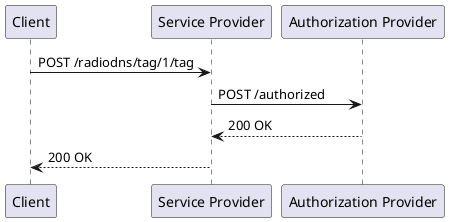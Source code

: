@startuml

participant "Client"
participant "Service Provider" as SP
participant "Authorization Provider" as AP

Client -> SP: POST /radiodns/tag/1/tag
SP -> AP: POST /authorized
SP <-- AP: 200 OK
Client <-- SP: 200 OK

@enduml
